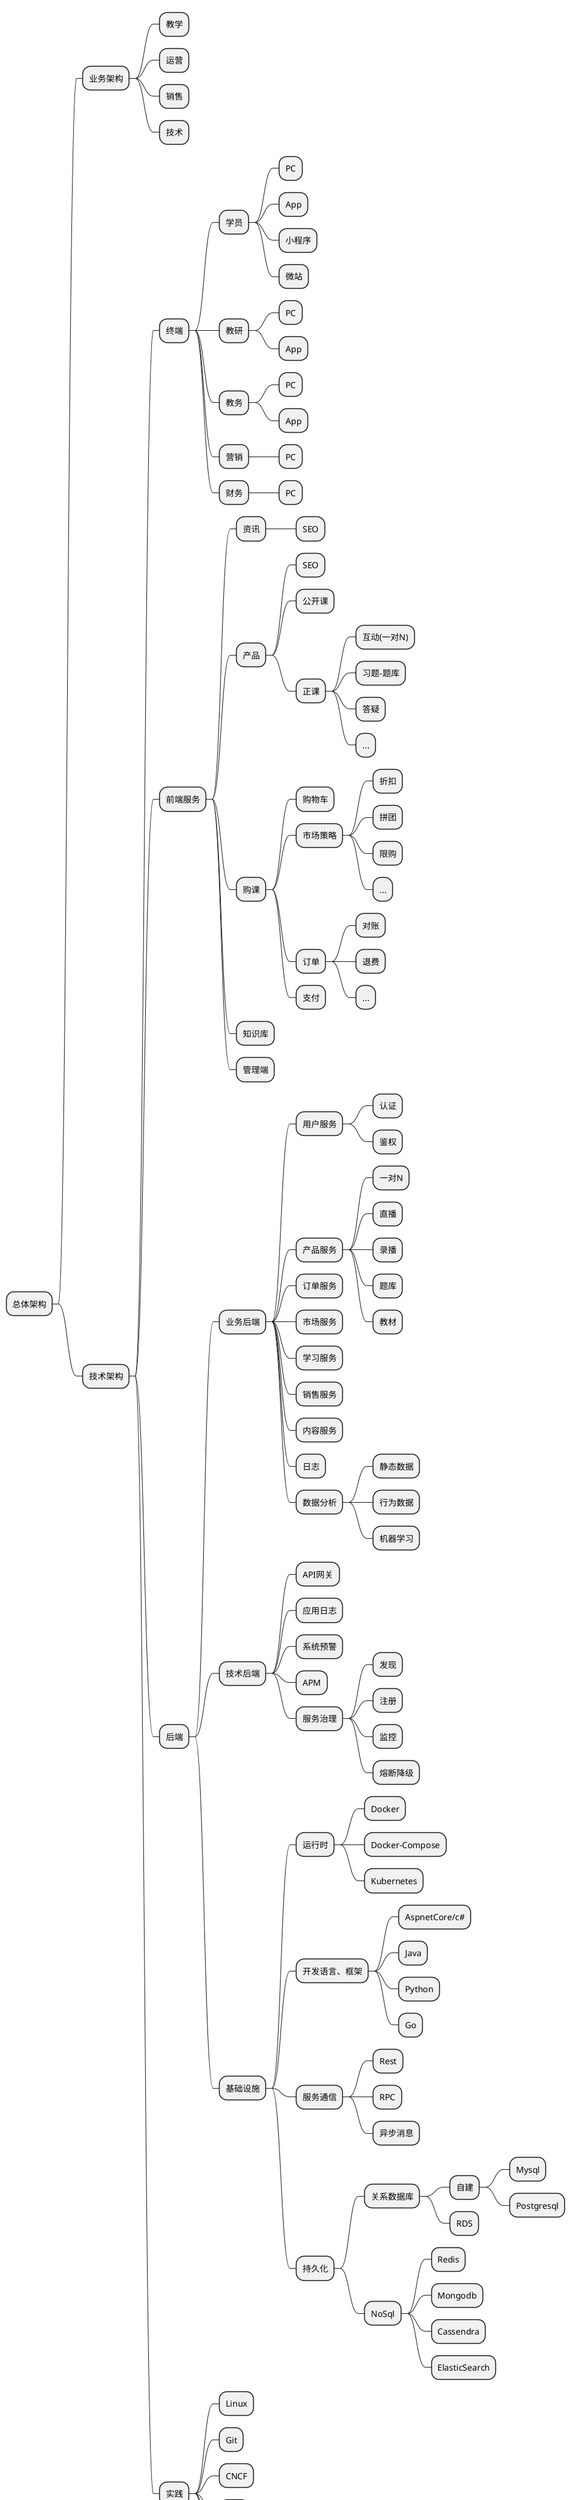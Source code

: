 @startmindmap
* 总体架构
** 业务架构
*** 教学
*** 运营
*** 销售
*** 技术
** 技术架构
*** 终端
**** 学员
***** PC
***** App
***** 小程序
***** 微站
**** 教研
***** PC
***** App
**** 教务
***** PC
***** App
**** 营销
***** PC
**** 财务
***** PC
*** 前端服务
**** 资讯
***** SEO
**** 产品
***** SEO
***** 公开课
***** 正课
****** 互动(一对N)
****** 习题-题库
****** 答疑
****** ...
**** 购课
***** 购物车
***** 市场策略
****** 折扣
****** 拼团
****** 限购
****** ...
***** 订单
****** 对账
****** 退费
****** ...
***** 支付
**** 知识库
**** 管理端
*** 后端
**** 业务后端
***** 用户服务
****** 认证
****** 鉴权
***** 产品服务
****** 一对N
****** 直播
****** 录播
****** 题库
****** 教材
***** 订单服务
***** 市场服务
***** 学习服务
***** 销售服务
***** 内容服务
***** 日志
***** 数据分析
****** 静态数据
****** 行为数据
****** 机器学习
**** 技术后端
***** API网关
***** 应用日志
***** 系统预警
***** APM
***** 服务治理
****** 发现
****** 注册
****** 监控
****** 熔断降级
**** 基础设施
***** 运行时
****** Docker
****** Docker-Compose
****** Kubernetes
***** 开发语言、框架
****** AspnetCore/c#
****** Java
****** Python
****** Go
***** 服务通信
****** Rest
****** RPC
****** 异步消息
***** 持久化
****** 关系数据库
******* 自建
******** Mysql
******** Postgresql
******* RDS
****** NoSql
******* Redis
******* Mongodb
******* Cassendra
******* ElasticSearch
*** 实践
**** Linux
**** Git
**** CNCF
**** 敏捷
**** CI/CD
**** DevOps

@endmindmap